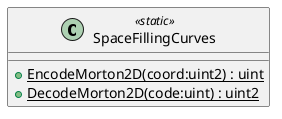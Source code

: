 @startuml
class SpaceFillingCurves <<static>> {
    + {static} EncodeMorton2D(coord:uint2) : uint
    + {static} DecodeMorton2D(code:uint) : uint2
}
@enduml
